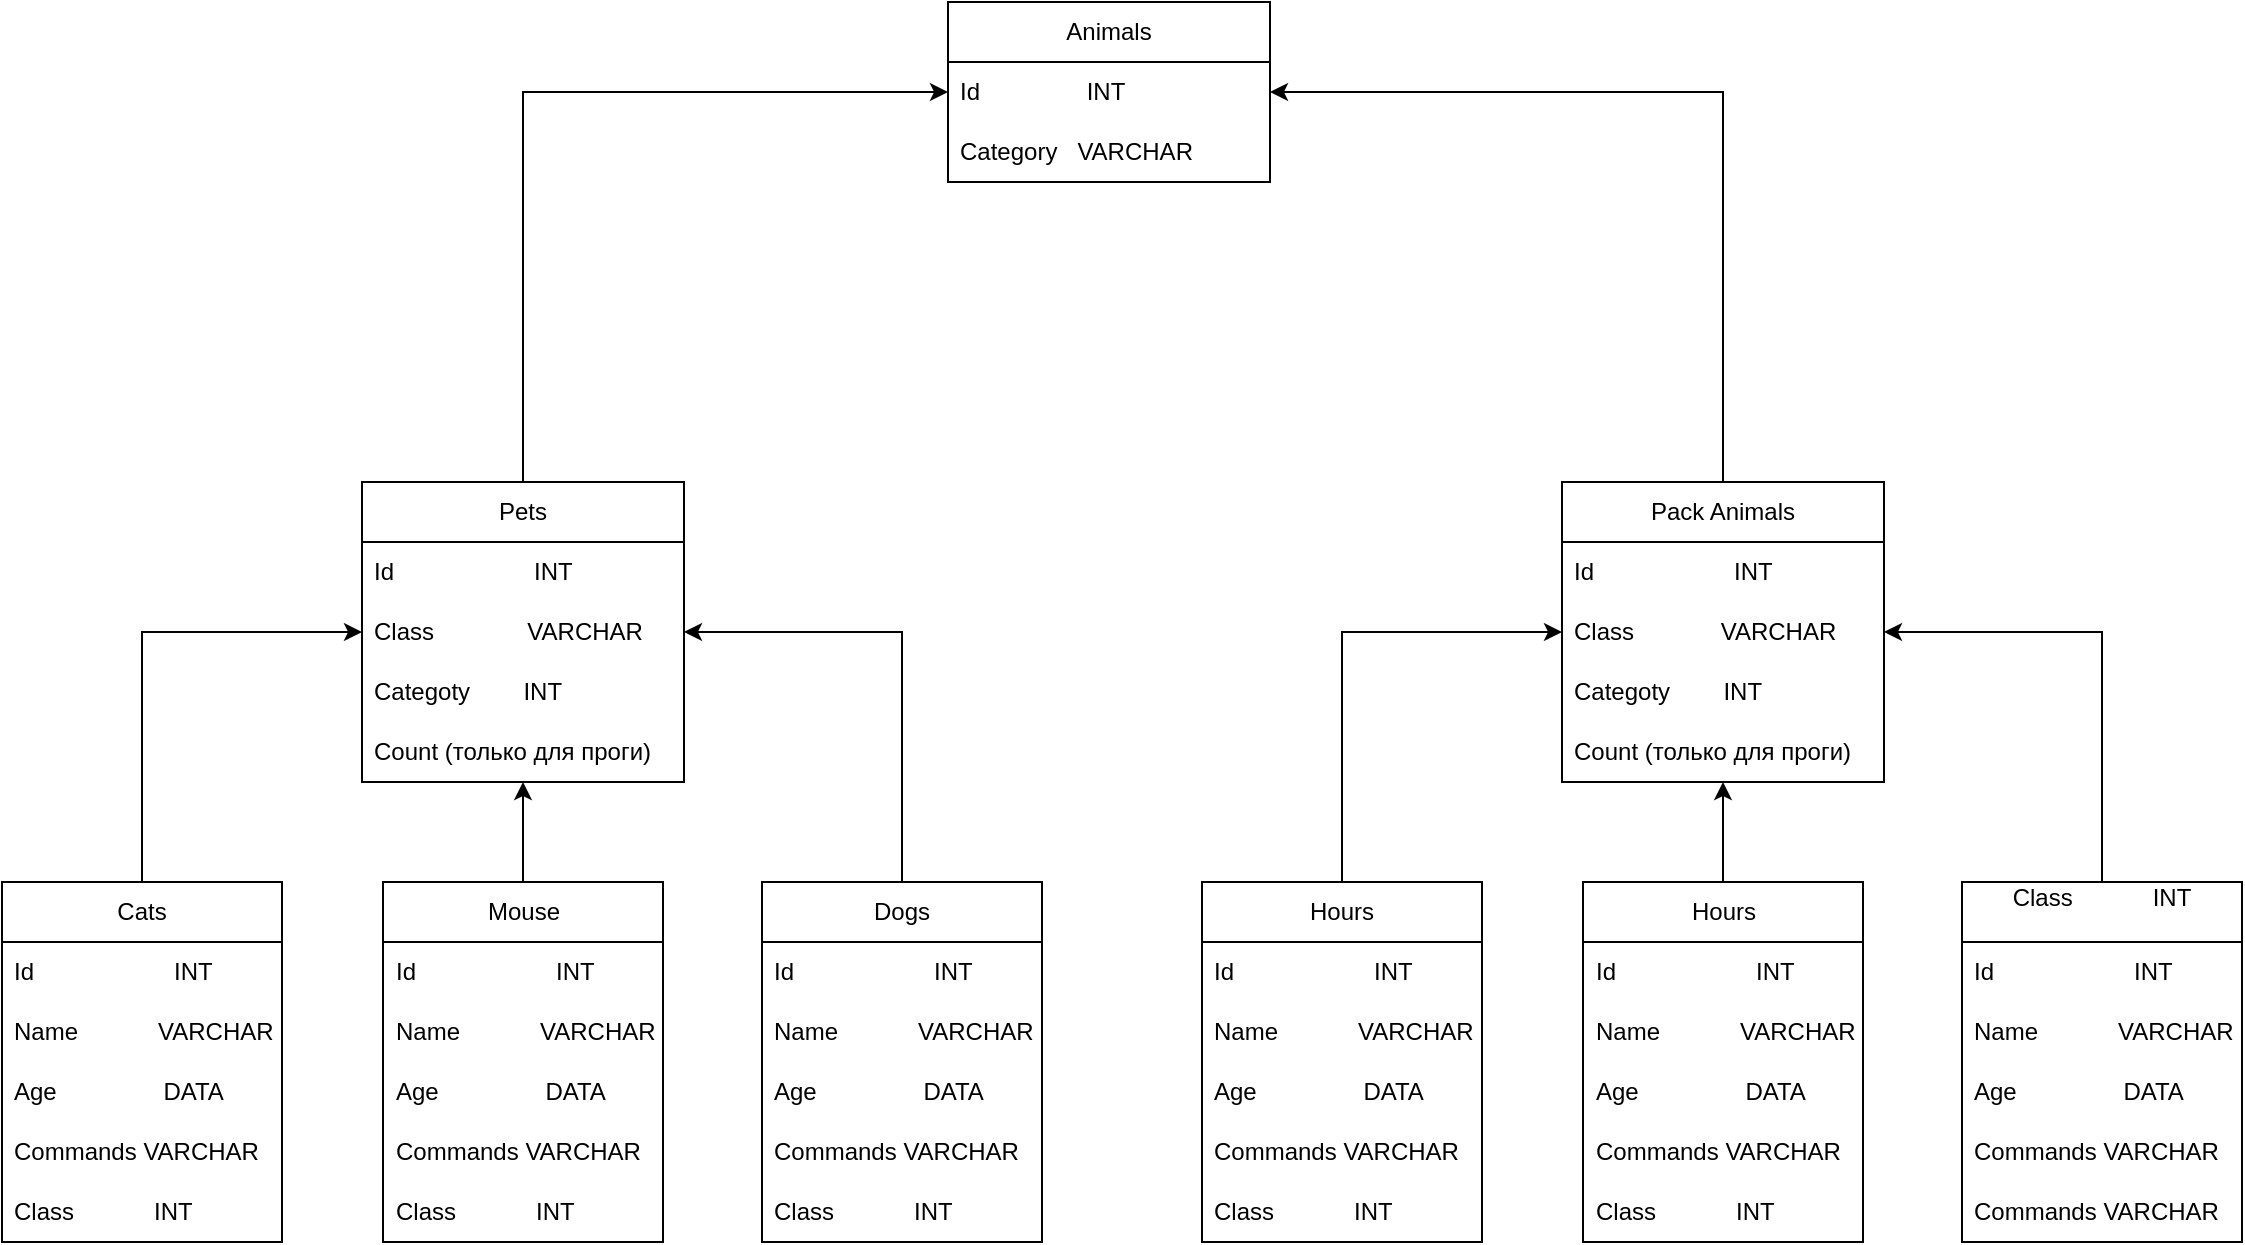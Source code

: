 <mxfile version="24.2.3" type="device">
  <diagram id="C5RBs43oDa-KdzZeNtuy" name="Page-1">
    <mxGraphModel dx="2261" dy="820" grid="1" gridSize="10" guides="1" tooltips="1" connect="1" arrows="1" fold="1" page="1" pageScale="1" pageWidth="827" pageHeight="1169" math="0" shadow="0">
      <root>
        <mxCell id="WIyWlLk6GJQsqaUBKTNV-0" />
        <mxCell id="WIyWlLk6GJQsqaUBKTNV-1" parent="WIyWlLk6GJQsqaUBKTNV-0" />
        <mxCell id="dW9yBo8Yr4wTD9twRNaZ-9" value="Animals" style="swimlane;fontStyle=0;childLayout=stackLayout;horizontal=1;startSize=30;horizontalStack=0;resizeParent=1;resizeParentMax=0;resizeLast=0;collapsible=1;marginBottom=0;whiteSpace=wrap;html=1;" parent="WIyWlLk6GJQsqaUBKTNV-1" vertex="1">
          <mxGeometry x="333" y="40" width="161" height="90" as="geometry" />
        </mxCell>
        <mxCell id="dW9yBo8Yr4wTD9twRNaZ-10" value="Id&amp;nbsp;&amp;nbsp;&amp;nbsp;&amp;nbsp;&amp;nbsp;&amp;nbsp;&amp;nbsp;&amp;nbsp;&amp;nbsp;&amp;nbsp;&amp;nbsp;&amp;nbsp;&amp;nbsp; &amp;nbsp; INT" style="text;strokeColor=none;fillColor=none;align=left;verticalAlign=middle;spacingLeft=4;spacingRight=4;overflow=hidden;points=[[0,0.5],[1,0.5]];portConstraint=eastwest;rotatable=0;whiteSpace=wrap;html=1;" parent="dW9yBo8Yr4wTD9twRNaZ-9" vertex="1">
          <mxGeometry y="30" width="161" height="30" as="geometry" />
        </mxCell>
        <mxCell id="dW9yBo8Yr4wTD9twRNaZ-11" value="Category&amp;nbsp;&amp;nbsp; VARCHAR" style="text;strokeColor=none;fillColor=none;align=left;verticalAlign=middle;spacingLeft=4;spacingRight=4;overflow=hidden;points=[[0,0.5],[1,0.5]];portConstraint=eastwest;rotatable=0;whiteSpace=wrap;html=1;glass=0;perimeterSpacing=0;strokeWidth=0;noLabel=0;portConstraintRotation=0;container=0;" parent="dW9yBo8Yr4wTD9twRNaZ-9" vertex="1">
          <mxGeometry y="60" width="161" height="30" as="geometry" />
        </mxCell>
        <mxCell id="dW9yBo8Yr4wTD9twRNaZ-73" style="edgeStyle=orthogonalEdgeStyle;rounded=0;orthogonalLoop=1;jettySize=auto;html=1;exitX=0.5;exitY=0;exitDx=0;exitDy=0;entryX=0;entryY=0.5;entryDx=0;entryDy=0;" parent="WIyWlLk6GJQsqaUBKTNV-1" source="dW9yBo8Yr4wTD9twRNaZ-17" target="dW9yBo8Yr4wTD9twRNaZ-10" edge="1">
          <mxGeometry relative="1" as="geometry" />
        </mxCell>
        <mxCell id="dW9yBo8Yr4wTD9twRNaZ-17" value="Pets" style="swimlane;fontStyle=0;childLayout=stackLayout;horizontal=1;startSize=30;horizontalStack=0;resizeParent=1;resizeParentMax=0;resizeLast=0;collapsible=1;marginBottom=0;whiteSpace=wrap;html=1;" parent="WIyWlLk6GJQsqaUBKTNV-1" vertex="1">
          <mxGeometry x="40" y="280" width="161" height="150" as="geometry" />
        </mxCell>
        <mxCell id="dW9yBo8Yr4wTD9twRNaZ-18" value="Id&amp;nbsp;&amp;nbsp;&amp;nbsp;&amp;nbsp;&amp;nbsp;&amp;nbsp;&amp;nbsp;&amp;nbsp;&amp;nbsp;&amp;nbsp;&amp;nbsp;&amp;nbsp;&amp;nbsp;&amp;nbsp;&amp;nbsp;&amp;nbsp;&amp;nbsp;&amp;nbsp;&amp;nbsp;&amp;nbsp; INT" style="text;strokeColor=none;fillColor=none;align=left;verticalAlign=middle;spacingLeft=4;spacingRight=4;overflow=hidden;points=[[0,0.5],[1,0.5]];portConstraint=eastwest;rotatable=0;whiteSpace=wrap;html=1;" parent="dW9yBo8Yr4wTD9twRNaZ-17" vertex="1">
          <mxGeometry y="30" width="161" height="30" as="geometry" />
        </mxCell>
        <mxCell id="dW9yBo8Yr4wTD9twRNaZ-20" value="Class&amp;nbsp;&amp;nbsp;&amp;nbsp;&amp;nbsp;&amp;nbsp;&amp;nbsp;&amp;nbsp;&amp;nbsp;&amp;nbsp;&amp;nbsp;&amp;nbsp;&amp;nbsp;&amp;nbsp; VARCHAR" style="text;strokeColor=none;fillColor=none;align=left;verticalAlign=middle;spacingLeft=4;spacingRight=4;overflow=hidden;points=[[0,0.5],[1,0.5]];portConstraint=eastwest;rotatable=0;whiteSpace=wrap;html=1;" parent="dW9yBo8Yr4wTD9twRNaZ-17" vertex="1">
          <mxGeometry y="60" width="161" height="30" as="geometry" />
        </mxCell>
        <mxCell id="dW9yBo8Yr4wTD9twRNaZ-38" value="Categoty &amp;nbsp;&amp;nbsp;&amp;nbsp;&amp;nbsp;&amp;nbsp;&amp;nbsp; INT" style="text;strokeColor=none;fillColor=none;align=left;verticalAlign=middle;spacingLeft=4;spacingRight=4;overflow=hidden;points=[[0,0.5],[1,0.5]];portConstraint=eastwest;rotatable=0;whiteSpace=wrap;html=1;" parent="dW9yBo8Yr4wTD9twRNaZ-17" vertex="1">
          <mxGeometry y="90" width="161" height="30" as="geometry" />
        </mxCell>
        <mxCell id="-zipQ9tn1UchM7bfrwal-17" value="Count (только для проги)" style="text;strokeColor=none;fillColor=none;align=left;verticalAlign=middle;spacingLeft=4;spacingRight=4;overflow=hidden;points=[[0,0.5],[1,0.5]];portConstraint=eastwest;rotatable=0;whiteSpace=wrap;html=1;" vertex="1" parent="dW9yBo8Yr4wTD9twRNaZ-17">
          <mxGeometry y="120" width="161" height="30" as="geometry" />
        </mxCell>
        <mxCell id="dW9yBo8Yr4wTD9twRNaZ-74" style="edgeStyle=orthogonalEdgeStyle;rounded=0;orthogonalLoop=1;jettySize=auto;html=1;exitX=0.5;exitY=0;exitDx=0;exitDy=0;entryX=1;entryY=0.5;entryDx=0;entryDy=0;" parent="WIyWlLk6GJQsqaUBKTNV-1" source="dW9yBo8Yr4wTD9twRNaZ-30" target="dW9yBo8Yr4wTD9twRNaZ-10" edge="1">
          <mxGeometry relative="1" as="geometry" />
        </mxCell>
        <mxCell id="dW9yBo8Yr4wTD9twRNaZ-30" value="Pack Animals" style="swimlane;fontStyle=0;childLayout=stackLayout;horizontal=1;startSize=30;horizontalStack=0;resizeParent=1;resizeParentMax=0;resizeLast=0;collapsible=1;marginBottom=0;whiteSpace=wrap;html=1;" parent="WIyWlLk6GJQsqaUBKTNV-1" vertex="1">
          <mxGeometry x="640" y="280" width="161" height="150" as="geometry" />
        </mxCell>
        <mxCell id="dW9yBo8Yr4wTD9twRNaZ-31" value="Id&amp;nbsp;&amp;nbsp;&amp;nbsp;&amp;nbsp;&amp;nbsp;&amp;nbsp;&amp;nbsp;&amp;nbsp;&amp;nbsp;&amp;nbsp;&amp;nbsp;&amp;nbsp;&amp;nbsp;&amp;nbsp;&amp;nbsp;&amp;nbsp;&amp;nbsp;&amp;nbsp;&amp;nbsp;&amp;nbsp; INT" style="text;strokeColor=none;fillColor=none;align=left;verticalAlign=middle;spacingLeft=4;spacingRight=4;overflow=hidden;points=[[0,0.5],[1,0.5]];portConstraint=eastwest;rotatable=0;whiteSpace=wrap;html=1;" parent="dW9yBo8Yr4wTD9twRNaZ-30" vertex="1">
          <mxGeometry y="30" width="161" height="30" as="geometry" />
        </mxCell>
        <mxCell id="dW9yBo8Yr4wTD9twRNaZ-33" value="Class&amp;nbsp;&amp;nbsp;&amp;nbsp;&amp;nbsp;&amp;nbsp;&amp;nbsp;&amp;nbsp;&amp;nbsp;&amp;nbsp;&amp;nbsp;&amp;nbsp;&amp;nbsp; VARCHAR" style="text;strokeColor=none;fillColor=none;align=left;verticalAlign=middle;spacingLeft=4;spacingRight=4;overflow=hidden;points=[[0,0.5],[1,0.5]];portConstraint=eastwest;rotatable=0;whiteSpace=wrap;html=1;" parent="dW9yBo8Yr4wTD9twRNaZ-30" vertex="1">
          <mxGeometry y="60" width="161" height="30" as="geometry" />
        </mxCell>
        <mxCell id="dW9yBo8Yr4wTD9twRNaZ-39" value="Categoty &amp;nbsp;&amp;nbsp;&amp;nbsp;&amp;nbsp;&amp;nbsp;&amp;nbsp; INT" style="text;strokeColor=none;fillColor=none;align=left;verticalAlign=middle;spacingLeft=4;spacingRight=4;overflow=hidden;points=[[0,0.5],[1,0.5]];portConstraint=eastwest;rotatable=0;whiteSpace=wrap;html=1;" parent="dW9yBo8Yr4wTD9twRNaZ-30" vertex="1">
          <mxGeometry y="90" width="161" height="30" as="geometry" />
        </mxCell>
        <mxCell id="-zipQ9tn1UchM7bfrwal-18" value="Count (только для проги)" style="text;strokeColor=none;fillColor=none;align=left;verticalAlign=middle;spacingLeft=4;spacingRight=4;overflow=hidden;points=[[0,0.5],[1,0.5]];portConstraint=eastwest;rotatable=0;whiteSpace=wrap;html=1;" vertex="1" parent="dW9yBo8Yr4wTD9twRNaZ-30">
          <mxGeometry y="120" width="161" height="30" as="geometry" />
        </mxCell>
        <mxCell id="dW9yBo8Yr4wTD9twRNaZ-78" style="edgeStyle=orthogonalEdgeStyle;rounded=0;orthogonalLoop=1;jettySize=auto;html=1;exitX=0.5;exitY=0;exitDx=0;exitDy=0;entryX=0;entryY=0.5;entryDx=0;entryDy=0;" parent="WIyWlLk6GJQsqaUBKTNV-1" source="dW9yBo8Yr4wTD9twRNaZ-40" target="dW9yBo8Yr4wTD9twRNaZ-20" edge="1">
          <mxGeometry relative="1" as="geometry" />
        </mxCell>
        <mxCell id="dW9yBo8Yr4wTD9twRNaZ-40" value="Cats" style="swimlane;fontStyle=0;childLayout=stackLayout;horizontal=1;startSize=30;horizontalStack=0;resizeParent=1;resizeParentMax=0;resizeLast=0;collapsible=1;marginBottom=0;whiteSpace=wrap;html=1;" parent="WIyWlLk6GJQsqaUBKTNV-1" vertex="1">
          <mxGeometry x="-140" y="480" width="140" height="180" as="geometry" />
        </mxCell>
        <mxCell id="dW9yBo8Yr4wTD9twRNaZ-41" value="Id&amp;nbsp;&amp;nbsp;&amp;nbsp;&amp;nbsp;&amp;nbsp;&amp;nbsp;&amp;nbsp;&amp;nbsp;&amp;nbsp;&amp;nbsp;&amp;nbsp;&amp;nbsp;&amp;nbsp;&amp;nbsp;&amp;nbsp;&amp;nbsp;&amp;nbsp;&amp;nbsp;&amp;nbsp;&amp;nbsp; INT" style="text;strokeColor=none;fillColor=none;align=left;verticalAlign=middle;spacingLeft=4;spacingRight=4;overflow=hidden;points=[[0,0.5],[1,0.5]];portConstraint=eastwest;rotatable=0;whiteSpace=wrap;html=1;" parent="dW9yBo8Yr4wTD9twRNaZ-40" vertex="1">
          <mxGeometry y="30" width="140" height="30" as="geometry" />
        </mxCell>
        <mxCell id="dW9yBo8Yr4wTD9twRNaZ-42" value="Name&amp;nbsp;&amp;nbsp;&amp;nbsp;&amp;nbsp;&amp;nbsp;&amp;nbsp;&amp;nbsp;&amp;nbsp;&amp;nbsp;&amp;nbsp;&amp;nbsp; VARCHAR" style="text;strokeColor=none;fillColor=none;align=left;verticalAlign=middle;spacingLeft=4;spacingRight=4;overflow=hidden;points=[[0,0.5],[1,0.5]];portConstraint=eastwest;rotatable=0;whiteSpace=wrap;html=1;" parent="dW9yBo8Yr4wTD9twRNaZ-40" vertex="1">
          <mxGeometry y="60" width="140" height="30" as="geometry" />
        </mxCell>
        <mxCell id="dW9yBo8Yr4wTD9twRNaZ-43" value="Age&amp;nbsp;&amp;nbsp;&amp;nbsp;&amp;nbsp;&amp;nbsp;&amp;nbsp;&amp;nbsp;&amp;nbsp;&amp;nbsp;&amp;nbsp;&amp;nbsp;&amp;nbsp;&amp;nbsp;&amp;nbsp;&amp;nbsp; DATA" style="text;strokeColor=none;fillColor=none;align=left;verticalAlign=middle;spacingLeft=4;spacingRight=4;overflow=hidden;points=[[0,0.5],[1,0.5]];portConstraint=eastwest;rotatable=0;whiteSpace=wrap;html=1;" parent="dW9yBo8Yr4wTD9twRNaZ-40" vertex="1">
          <mxGeometry y="90" width="140" height="30" as="geometry" />
        </mxCell>
        <mxCell id="dW9yBo8Yr4wTD9twRNaZ-56" value="Commands VARCHAR" style="text;strokeColor=none;fillColor=none;align=left;verticalAlign=middle;spacingLeft=4;spacingRight=4;overflow=hidden;points=[[0,0.5],[1,0.5]];portConstraint=eastwest;rotatable=0;whiteSpace=wrap;html=1;" parent="dW9yBo8Yr4wTD9twRNaZ-40" vertex="1">
          <mxGeometry y="120" width="140" height="30" as="geometry" />
        </mxCell>
        <mxCell id="-zipQ9tn1UchM7bfrwal-16" value="Class&amp;nbsp;&amp;nbsp;&amp;nbsp;&amp;nbsp;&amp;nbsp;&amp;nbsp;&amp;nbsp;&amp;nbsp;&amp;nbsp;&amp;nbsp;&amp;nbsp; INT" style="text;strokeColor=none;fillColor=none;align=left;verticalAlign=middle;spacingLeft=4;spacingRight=4;overflow=hidden;points=[[0,0.5],[1,0.5]];portConstraint=eastwest;rotatable=0;whiteSpace=wrap;html=1;" vertex="1" parent="dW9yBo8Yr4wTD9twRNaZ-40">
          <mxGeometry y="150" width="140" height="30" as="geometry" />
        </mxCell>
        <mxCell id="-zipQ9tn1UchM7bfrwal-14" style="edgeStyle=orthogonalEdgeStyle;rounded=0;orthogonalLoop=1;jettySize=auto;html=1;entryX=1;entryY=0.5;entryDx=0;entryDy=0;" edge="1" parent="WIyWlLk6GJQsqaUBKTNV-1" source="dW9yBo8Yr4wTD9twRNaZ-58" target="dW9yBo8Yr4wTD9twRNaZ-20">
          <mxGeometry relative="1" as="geometry" />
        </mxCell>
        <mxCell id="dW9yBo8Yr4wTD9twRNaZ-58" value="Dogs" style="swimlane;fontStyle=0;childLayout=stackLayout;horizontal=1;startSize=30;horizontalStack=0;resizeParent=1;resizeParentMax=0;resizeLast=0;collapsible=1;marginBottom=0;whiteSpace=wrap;html=1;" parent="WIyWlLk6GJQsqaUBKTNV-1" vertex="1">
          <mxGeometry x="240" y="480" width="140" height="180" as="geometry" />
        </mxCell>
        <mxCell id="dW9yBo8Yr4wTD9twRNaZ-59" value="Id&amp;nbsp;&amp;nbsp;&amp;nbsp;&amp;nbsp;&amp;nbsp;&amp;nbsp;&amp;nbsp;&amp;nbsp;&amp;nbsp;&amp;nbsp;&amp;nbsp;&amp;nbsp;&amp;nbsp;&amp;nbsp;&amp;nbsp;&amp;nbsp;&amp;nbsp;&amp;nbsp;&amp;nbsp;&amp;nbsp; INT" style="text;strokeColor=none;fillColor=none;align=left;verticalAlign=middle;spacingLeft=4;spacingRight=4;overflow=hidden;points=[[0,0.5],[1,0.5]];portConstraint=eastwest;rotatable=0;whiteSpace=wrap;html=1;" parent="dW9yBo8Yr4wTD9twRNaZ-58" vertex="1">
          <mxGeometry y="30" width="140" height="30" as="geometry" />
        </mxCell>
        <mxCell id="dW9yBo8Yr4wTD9twRNaZ-60" value="Name&amp;nbsp;&amp;nbsp;&amp;nbsp;&amp;nbsp;&amp;nbsp;&amp;nbsp;&amp;nbsp;&amp;nbsp;&amp;nbsp;&amp;nbsp;&amp;nbsp; VARCHAR" style="text;strokeColor=none;fillColor=none;align=left;verticalAlign=middle;spacingLeft=4;spacingRight=4;overflow=hidden;points=[[0,0.5],[1,0.5]];portConstraint=eastwest;rotatable=0;whiteSpace=wrap;html=1;" parent="dW9yBo8Yr4wTD9twRNaZ-58" vertex="1">
          <mxGeometry y="60" width="140" height="30" as="geometry" />
        </mxCell>
        <mxCell id="dW9yBo8Yr4wTD9twRNaZ-61" value="Age&amp;nbsp;&amp;nbsp;&amp;nbsp;&amp;nbsp;&amp;nbsp;&amp;nbsp;&amp;nbsp;&amp;nbsp;&amp;nbsp;&amp;nbsp;&amp;nbsp;&amp;nbsp;&amp;nbsp;&amp;nbsp;&amp;nbsp; DATA" style="text;strokeColor=none;fillColor=none;align=left;verticalAlign=middle;spacingLeft=4;spacingRight=4;overflow=hidden;points=[[0,0.5],[1,0.5]];portConstraint=eastwest;rotatable=0;whiteSpace=wrap;html=1;" parent="dW9yBo8Yr4wTD9twRNaZ-58" vertex="1">
          <mxGeometry y="90" width="140" height="30" as="geometry" />
        </mxCell>
        <mxCell id="dW9yBo8Yr4wTD9twRNaZ-62" value="Commands VARCHAR" style="text;strokeColor=none;fillColor=none;align=left;verticalAlign=middle;spacingLeft=4;spacingRight=4;overflow=hidden;points=[[0,0.5],[1,0.5]];portConstraint=eastwest;rotatable=0;whiteSpace=wrap;html=1;" parent="dW9yBo8Yr4wTD9twRNaZ-58" vertex="1">
          <mxGeometry y="120" width="140" height="30" as="geometry" />
        </mxCell>
        <mxCell id="-zipQ9tn1UchM7bfrwal-20" value="Class&amp;nbsp;&amp;nbsp;&amp;nbsp;&amp;nbsp;&amp;nbsp;&amp;nbsp;&amp;nbsp;&amp;nbsp;&amp;nbsp;&amp;nbsp;&amp;nbsp; INT" style="text;strokeColor=none;fillColor=none;align=left;verticalAlign=middle;spacingLeft=4;spacingRight=4;overflow=hidden;points=[[0,0.5],[1,0.5]];portConstraint=eastwest;rotatable=0;whiteSpace=wrap;html=1;" vertex="1" parent="dW9yBo8Yr4wTD9twRNaZ-58">
          <mxGeometry y="150" width="140" height="30" as="geometry" />
        </mxCell>
        <mxCell id="dW9yBo8Yr4wTD9twRNaZ-76" style="edgeStyle=orthogonalEdgeStyle;rounded=0;orthogonalLoop=1;jettySize=auto;html=1;exitX=0.5;exitY=0;exitDx=0;exitDy=0;entryX=0;entryY=0.5;entryDx=0;entryDy=0;" parent="WIyWlLk6GJQsqaUBKTNV-1" source="dW9yBo8Yr4wTD9twRNaZ-63" target="dW9yBo8Yr4wTD9twRNaZ-33" edge="1">
          <mxGeometry relative="1" as="geometry" />
        </mxCell>
        <mxCell id="dW9yBo8Yr4wTD9twRNaZ-63" value="Hours" style="swimlane;fontStyle=0;childLayout=stackLayout;horizontal=1;startSize=30;horizontalStack=0;resizeParent=1;resizeParentMax=0;resizeLast=0;collapsible=1;marginBottom=0;whiteSpace=wrap;html=1;" parent="WIyWlLk6GJQsqaUBKTNV-1" vertex="1">
          <mxGeometry x="460" y="480" width="140" height="180" as="geometry" />
        </mxCell>
        <mxCell id="dW9yBo8Yr4wTD9twRNaZ-64" value="Id&amp;nbsp;&amp;nbsp;&amp;nbsp;&amp;nbsp;&amp;nbsp;&amp;nbsp;&amp;nbsp;&amp;nbsp;&amp;nbsp;&amp;nbsp;&amp;nbsp;&amp;nbsp;&amp;nbsp;&amp;nbsp;&amp;nbsp;&amp;nbsp;&amp;nbsp;&amp;nbsp;&amp;nbsp;&amp;nbsp; INT" style="text;strokeColor=none;fillColor=none;align=left;verticalAlign=middle;spacingLeft=4;spacingRight=4;overflow=hidden;points=[[0,0.5],[1,0.5]];portConstraint=eastwest;rotatable=0;whiteSpace=wrap;html=1;" parent="dW9yBo8Yr4wTD9twRNaZ-63" vertex="1">
          <mxGeometry y="30" width="140" height="30" as="geometry" />
        </mxCell>
        <mxCell id="dW9yBo8Yr4wTD9twRNaZ-65" value="Name&amp;nbsp;&amp;nbsp;&amp;nbsp;&amp;nbsp;&amp;nbsp;&amp;nbsp;&amp;nbsp;&amp;nbsp;&amp;nbsp;&amp;nbsp;&amp;nbsp; VARCHAR" style="text;strokeColor=none;fillColor=none;align=left;verticalAlign=middle;spacingLeft=4;spacingRight=4;overflow=hidden;points=[[0,0.5],[1,0.5]];portConstraint=eastwest;rotatable=0;whiteSpace=wrap;html=1;" parent="dW9yBo8Yr4wTD9twRNaZ-63" vertex="1">
          <mxGeometry y="60" width="140" height="30" as="geometry" />
        </mxCell>
        <mxCell id="dW9yBo8Yr4wTD9twRNaZ-66" value="Age&amp;nbsp;&amp;nbsp;&amp;nbsp;&amp;nbsp;&amp;nbsp;&amp;nbsp;&amp;nbsp;&amp;nbsp;&amp;nbsp;&amp;nbsp;&amp;nbsp;&amp;nbsp;&amp;nbsp;&amp;nbsp;&amp;nbsp; DATA" style="text;strokeColor=none;fillColor=none;align=left;verticalAlign=middle;spacingLeft=4;spacingRight=4;overflow=hidden;points=[[0,0.5],[1,0.5]];portConstraint=eastwest;rotatable=0;whiteSpace=wrap;html=1;" parent="dW9yBo8Yr4wTD9twRNaZ-63" vertex="1">
          <mxGeometry y="90" width="140" height="30" as="geometry" />
        </mxCell>
        <mxCell id="dW9yBo8Yr4wTD9twRNaZ-67" value="Commands VARCHAR" style="text;strokeColor=none;fillColor=none;align=left;verticalAlign=middle;spacingLeft=4;spacingRight=4;overflow=hidden;points=[[0,0.5],[1,0.5]];portConstraint=eastwest;rotatable=0;whiteSpace=wrap;html=1;" parent="dW9yBo8Yr4wTD9twRNaZ-63" vertex="1">
          <mxGeometry y="120" width="140" height="30" as="geometry" />
        </mxCell>
        <mxCell id="-zipQ9tn1UchM7bfrwal-21" value="Class&amp;nbsp;&amp;nbsp;&amp;nbsp;&amp;nbsp;&amp;nbsp;&amp;nbsp;&amp;nbsp;&amp;nbsp;&amp;nbsp;&amp;nbsp;&amp;nbsp; INT" style="text;strokeColor=none;fillColor=none;align=left;verticalAlign=middle;spacingLeft=4;spacingRight=4;overflow=hidden;points=[[0,0.5],[1,0.5]];portConstraint=eastwest;rotatable=0;whiteSpace=wrap;html=1;" vertex="1" parent="dW9yBo8Yr4wTD9twRNaZ-63">
          <mxGeometry y="150" width="140" height="30" as="geometry" />
        </mxCell>
        <mxCell id="-zipQ9tn1UchM7bfrwal-15" style="edgeStyle=orthogonalEdgeStyle;rounded=0;orthogonalLoop=1;jettySize=auto;html=1;entryX=1;entryY=0.5;entryDx=0;entryDy=0;" edge="1" parent="WIyWlLk6GJQsqaUBKTNV-1" source="dW9yBo8Yr4wTD9twRNaZ-68" target="dW9yBo8Yr4wTD9twRNaZ-33">
          <mxGeometry relative="1" as="geometry" />
        </mxCell>
        <mxCell id="dW9yBo8Yr4wTD9twRNaZ-68" value="&#xa;Class&amp;nbsp;&amp;nbsp;&amp;nbsp;&amp;nbsp;&amp;nbsp;&amp;nbsp;&amp;nbsp;&amp;nbsp;&amp;nbsp;&amp;nbsp;&amp;nbsp; INT&#xa;&#xa;" style="swimlane;fontStyle=0;childLayout=stackLayout;horizontal=1;startSize=30;horizontalStack=0;resizeParent=1;resizeParentMax=0;resizeLast=0;collapsible=1;marginBottom=0;whiteSpace=wrap;html=1;" parent="WIyWlLk6GJQsqaUBKTNV-1" vertex="1">
          <mxGeometry x="840" y="480" width="140" height="180" as="geometry" />
        </mxCell>
        <mxCell id="dW9yBo8Yr4wTD9twRNaZ-69" value="Id&amp;nbsp;&amp;nbsp;&amp;nbsp;&amp;nbsp;&amp;nbsp;&amp;nbsp;&amp;nbsp;&amp;nbsp;&amp;nbsp;&amp;nbsp;&amp;nbsp;&amp;nbsp;&amp;nbsp;&amp;nbsp;&amp;nbsp;&amp;nbsp;&amp;nbsp;&amp;nbsp;&amp;nbsp;&amp;nbsp; INT" style="text;strokeColor=none;fillColor=none;align=left;verticalAlign=middle;spacingLeft=4;spacingRight=4;overflow=hidden;points=[[0,0.5],[1,0.5]];portConstraint=eastwest;rotatable=0;whiteSpace=wrap;html=1;" parent="dW9yBo8Yr4wTD9twRNaZ-68" vertex="1">
          <mxGeometry y="30" width="140" height="30" as="geometry" />
        </mxCell>
        <mxCell id="dW9yBo8Yr4wTD9twRNaZ-70" value="Name&amp;nbsp;&amp;nbsp;&amp;nbsp;&amp;nbsp;&amp;nbsp;&amp;nbsp;&amp;nbsp;&amp;nbsp;&amp;nbsp;&amp;nbsp;&amp;nbsp; VARCHAR" style="text;strokeColor=none;fillColor=none;align=left;verticalAlign=middle;spacingLeft=4;spacingRight=4;overflow=hidden;points=[[0,0.5],[1,0.5]];portConstraint=eastwest;rotatable=0;whiteSpace=wrap;html=1;" parent="dW9yBo8Yr4wTD9twRNaZ-68" vertex="1">
          <mxGeometry y="60" width="140" height="30" as="geometry" />
        </mxCell>
        <mxCell id="dW9yBo8Yr4wTD9twRNaZ-71" value="Age&amp;nbsp;&amp;nbsp;&amp;nbsp;&amp;nbsp;&amp;nbsp;&amp;nbsp;&amp;nbsp;&amp;nbsp;&amp;nbsp;&amp;nbsp;&amp;nbsp;&amp;nbsp;&amp;nbsp;&amp;nbsp;&amp;nbsp; DATA" style="text;strokeColor=none;fillColor=none;align=left;verticalAlign=middle;spacingLeft=4;spacingRight=4;overflow=hidden;points=[[0,0.5],[1,0.5]];portConstraint=eastwest;rotatable=0;whiteSpace=wrap;html=1;" parent="dW9yBo8Yr4wTD9twRNaZ-68" vertex="1">
          <mxGeometry y="90" width="140" height="30" as="geometry" />
        </mxCell>
        <mxCell id="dW9yBo8Yr4wTD9twRNaZ-72" value="Commands VARCHAR" style="text;strokeColor=none;fillColor=none;align=left;verticalAlign=middle;spacingLeft=4;spacingRight=4;overflow=hidden;points=[[0,0.5],[1,0.5]];portConstraint=eastwest;rotatable=0;whiteSpace=wrap;html=1;" parent="dW9yBo8Yr4wTD9twRNaZ-68" vertex="1">
          <mxGeometry y="120" width="140" height="30" as="geometry" />
        </mxCell>
        <mxCell id="-zipQ9tn1UchM7bfrwal-23" value="Commands VARCHAR" style="text;strokeColor=none;fillColor=none;align=left;verticalAlign=middle;spacingLeft=4;spacingRight=4;overflow=hidden;points=[[0,0.5],[1,0.5]];portConstraint=eastwest;rotatable=0;whiteSpace=wrap;html=1;" vertex="1" parent="dW9yBo8Yr4wTD9twRNaZ-68">
          <mxGeometry y="150" width="140" height="30" as="geometry" />
        </mxCell>
        <mxCell id="-zipQ9tn1UchM7bfrwal-6" style="edgeStyle=orthogonalEdgeStyle;rounded=0;orthogonalLoop=1;jettySize=auto;html=1;" edge="1" parent="WIyWlLk6GJQsqaUBKTNV-1" source="-zipQ9tn1UchM7bfrwal-0" target="dW9yBo8Yr4wTD9twRNaZ-17">
          <mxGeometry relative="1" as="geometry">
            <mxPoint x="120.5" y="410" as="targetPoint" />
          </mxGeometry>
        </mxCell>
        <mxCell id="-zipQ9tn1UchM7bfrwal-0" value="Mouse" style="swimlane;fontStyle=0;childLayout=stackLayout;horizontal=1;startSize=30;horizontalStack=0;resizeParent=1;resizeParentMax=0;resizeLast=0;collapsible=1;marginBottom=0;whiteSpace=wrap;html=1;" vertex="1" parent="WIyWlLk6GJQsqaUBKTNV-1">
          <mxGeometry x="50.5" y="480" width="140" height="180" as="geometry" />
        </mxCell>
        <mxCell id="-zipQ9tn1UchM7bfrwal-1" value="Id&amp;nbsp;&amp;nbsp;&amp;nbsp;&amp;nbsp;&amp;nbsp;&amp;nbsp;&amp;nbsp;&amp;nbsp;&amp;nbsp;&amp;nbsp;&amp;nbsp;&amp;nbsp;&amp;nbsp;&amp;nbsp;&amp;nbsp;&amp;nbsp;&amp;nbsp;&amp;nbsp;&amp;nbsp;&amp;nbsp; INT" style="text;strokeColor=none;fillColor=none;align=left;verticalAlign=middle;spacingLeft=4;spacingRight=4;overflow=hidden;points=[[0,0.5],[1,0.5]];portConstraint=eastwest;rotatable=0;whiteSpace=wrap;html=1;" vertex="1" parent="-zipQ9tn1UchM7bfrwal-0">
          <mxGeometry y="30" width="140" height="30" as="geometry" />
        </mxCell>
        <mxCell id="-zipQ9tn1UchM7bfrwal-2" value="Name&amp;nbsp;&amp;nbsp;&amp;nbsp;&amp;nbsp;&amp;nbsp;&amp;nbsp;&amp;nbsp;&amp;nbsp;&amp;nbsp;&amp;nbsp;&amp;nbsp; VARCHAR" style="text;strokeColor=none;fillColor=none;align=left;verticalAlign=middle;spacingLeft=4;spacingRight=4;overflow=hidden;points=[[0,0.5],[1,0.5]];portConstraint=eastwest;rotatable=0;whiteSpace=wrap;html=1;" vertex="1" parent="-zipQ9tn1UchM7bfrwal-0">
          <mxGeometry y="60" width="140" height="30" as="geometry" />
        </mxCell>
        <mxCell id="-zipQ9tn1UchM7bfrwal-3" value="Age&amp;nbsp;&amp;nbsp;&amp;nbsp;&amp;nbsp;&amp;nbsp;&amp;nbsp;&amp;nbsp;&amp;nbsp;&amp;nbsp;&amp;nbsp;&amp;nbsp;&amp;nbsp;&amp;nbsp;&amp;nbsp;&amp;nbsp; DATA" style="text;strokeColor=none;fillColor=none;align=left;verticalAlign=middle;spacingLeft=4;spacingRight=4;overflow=hidden;points=[[0,0.5],[1,0.5]];portConstraint=eastwest;rotatable=0;whiteSpace=wrap;html=1;" vertex="1" parent="-zipQ9tn1UchM7bfrwal-0">
          <mxGeometry y="90" width="140" height="30" as="geometry" />
        </mxCell>
        <mxCell id="-zipQ9tn1UchM7bfrwal-4" value="Commands VARCHAR" style="text;strokeColor=none;fillColor=none;align=left;verticalAlign=middle;spacingLeft=4;spacingRight=4;overflow=hidden;points=[[0,0.5],[1,0.5]];portConstraint=eastwest;rotatable=0;whiteSpace=wrap;html=1;" vertex="1" parent="-zipQ9tn1UchM7bfrwal-0">
          <mxGeometry y="120" width="140" height="30" as="geometry" />
        </mxCell>
        <mxCell id="-zipQ9tn1UchM7bfrwal-19" value="Class&amp;nbsp;&amp;nbsp;&amp;nbsp;&amp;nbsp;&amp;nbsp;&amp;nbsp;&amp;nbsp;&amp;nbsp;&amp;nbsp;&amp;nbsp;&amp;nbsp; INT" style="text;strokeColor=none;fillColor=none;align=left;verticalAlign=middle;spacingLeft=4;spacingRight=4;overflow=hidden;points=[[0,0.5],[1,0.5]];portConstraint=eastwest;rotatable=0;whiteSpace=wrap;html=1;" vertex="1" parent="-zipQ9tn1UchM7bfrwal-0">
          <mxGeometry y="150" width="140" height="30" as="geometry" />
        </mxCell>
        <mxCell id="-zipQ9tn1UchM7bfrwal-12" style="edgeStyle=orthogonalEdgeStyle;rounded=0;orthogonalLoop=1;jettySize=auto;html=1;" edge="1" parent="WIyWlLk6GJQsqaUBKTNV-1" source="-zipQ9tn1UchM7bfrwal-7" target="dW9yBo8Yr4wTD9twRNaZ-30">
          <mxGeometry relative="1" as="geometry" />
        </mxCell>
        <mxCell id="-zipQ9tn1UchM7bfrwal-7" value="Hours" style="swimlane;fontStyle=0;childLayout=stackLayout;horizontal=1;startSize=30;horizontalStack=0;resizeParent=1;resizeParentMax=0;resizeLast=0;collapsible=1;marginBottom=0;whiteSpace=wrap;html=1;" vertex="1" parent="WIyWlLk6GJQsqaUBKTNV-1">
          <mxGeometry x="650.5" y="480" width="140" height="180" as="geometry" />
        </mxCell>
        <mxCell id="-zipQ9tn1UchM7bfrwal-8" value="Id&amp;nbsp;&amp;nbsp;&amp;nbsp;&amp;nbsp;&amp;nbsp;&amp;nbsp;&amp;nbsp;&amp;nbsp;&amp;nbsp;&amp;nbsp;&amp;nbsp;&amp;nbsp;&amp;nbsp;&amp;nbsp;&amp;nbsp;&amp;nbsp;&amp;nbsp;&amp;nbsp;&amp;nbsp;&amp;nbsp; INT" style="text;strokeColor=none;fillColor=none;align=left;verticalAlign=middle;spacingLeft=4;spacingRight=4;overflow=hidden;points=[[0,0.5],[1,0.5]];portConstraint=eastwest;rotatable=0;whiteSpace=wrap;html=1;" vertex="1" parent="-zipQ9tn1UchM7bfrwal-7">
          <mxGeometry y="30" width="140" height="30" as="geometry" />
        </mxCell>
        <mxCell id="-zipQ9tn1UchM7bfrwal-9" value="Name&amp;nbsp;&amp;nbsp;&amp;nbsp;&amp;nbsp;&amp;nbsp;&amp;nbsp;&amp;nbsp;&amp;nbsp;&amp;nbsp;&amp;nbsp;&amp;nbsp; VARCHAR" style="text;strokeColor=none;fillColor=none;align=left;verticalAlign=middle;spacingLeft=4;spacingRight=4;overflow=hidden;points=[[0,0.5],[1,0.5]];portConstraint=eastwest;rotatable=0;whiteSpace=wrap;html=1;" vertex="1" parent="-zipQ9tn1UchM7bfrwal-7">
          <mxGeometry y="60" width="140" height="30" as="geometry" />
        </mxCell>
        <mxCell id="-zipQ9tn1UchM7bfrwal-10" value="Age&amp;nbsp;&amp;nbsp;&amp;nbsp;&amp;nbsp;&amp;nbsp;&amp;nbsp;&amp;nbsp;&amp;nbsp;&amp;nbsp;&amp;nbsp;&amp;nbsp;&amp;nbsp;&amp;nbsp;&amp;nbsp;&amp;nbsp; DATA" style="text;strokeColor=none;fillColor=none;align=left;verticalAlign=middle;spacingLeft=4;spacingRight=4;overflow=hidden;points=[[0,0.5],[1,0.5]];portConstraint=eastwest;rotatable=0;whiteSpace=wrap;html=1;" vertex="1" parent="-zipQ9tn1UchM7bfrwal-7">
          <mxGeometry y="90" width="140" height="30" as="geometry" />
        </mxCell>
        <mxCell id="-zipQ9tn1UchM7bfrwal-11" value="Commands VARCHAR" style="text;strokeColor=none;fillColor=none;align=left;verticalAlign=middle;spacingLeft=4;spacingRight=4;overflow=hidden;points=[[0,0.5],[1,0.5]];portConstraint=eastwest;rotatable=0;whiteSpace=wrap;html=1;" vertex="1" parent="-zipQ9tn1UchM7bfrwal-7">
          <mxGeometry y="120" width="140" height="30" as="geometry" />
        </mxCell>
        <mxCell id="-zipQ9tn1UchM7bfrwal-22" value="Class&amp;nbsp;&amp;nbsp;&amp;nbsp;&amp;nbsp;&amp;nbsp;&amp;nbsp;&amp;nbsp;&amp;nbsp;&amp;nbsp;&amp;nbsp;&amp;nbsp; INT" style="text;strokeColor=none;fillColor=none;align=left;verticalAlign=middle;spacingLeft=4;spacingRight=4;overflow=hidden;points=[[0,0.5],[1,0.5]];portConstraint=eastwest;rotatable=0;whiteSpace=wrap;html=1;" vertex="1" parent="-zipQ9tn1UchM7bfrwal-7">
          <mxGeometry y="150" width="140" height="30" as="geometry" />
        </mxCell>
      </root>
    </mxGraphModel>
  </diagram>
</mxfile>
